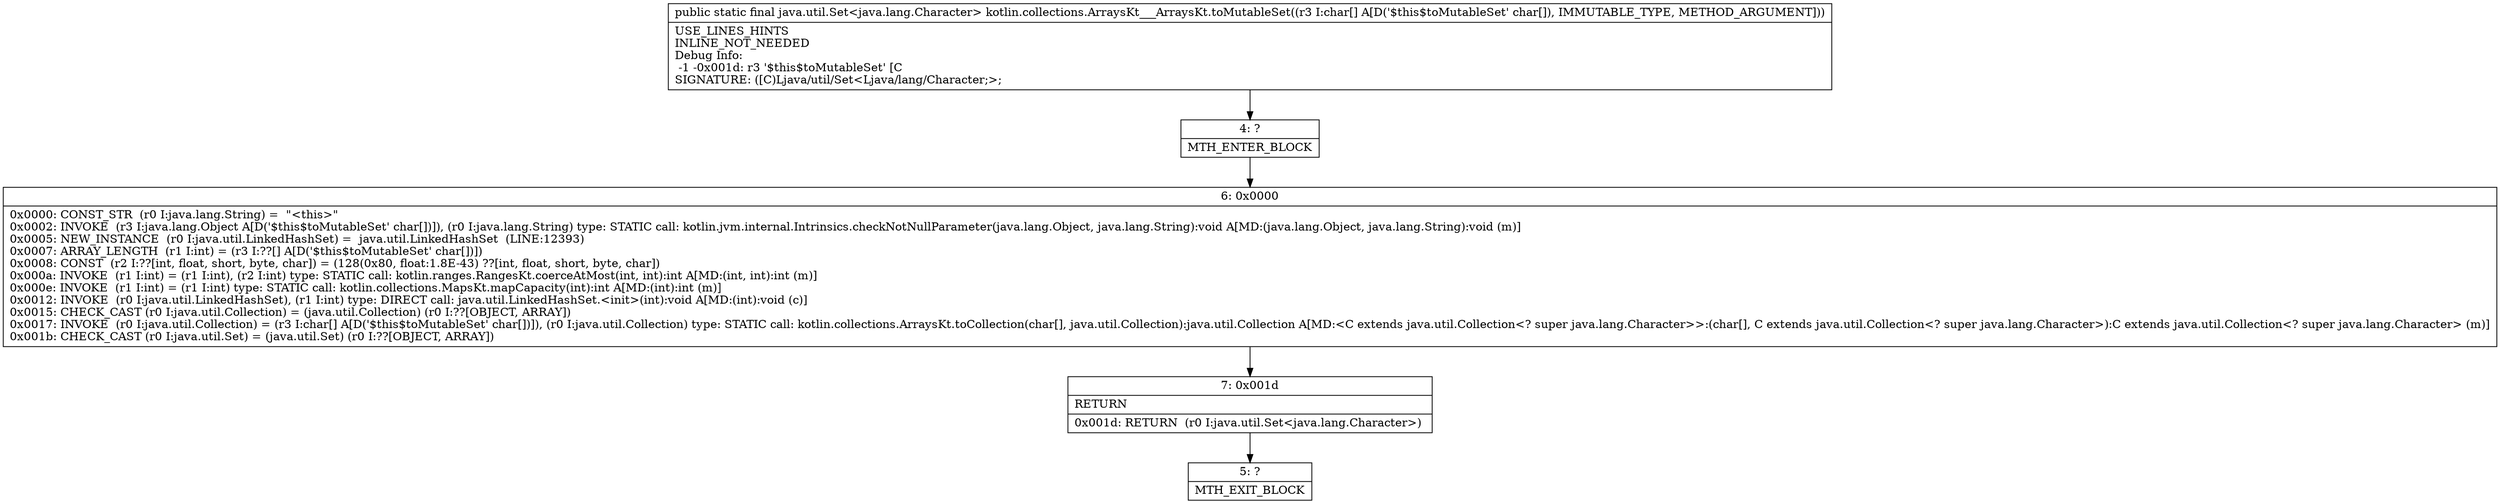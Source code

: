 digraph "CFG forkotlin.collections.ArraysKt___ArraysKt.toMutableSet([C)Ljava\/util\/Set;" {
Node_4 [shape=record,label="{4\:\ ?|MTH_ENTER_BLOCK\l}"];
Node_6 [shape=record,label="{6\:\ 0x0000|0x0000: CONST_STR  (r0 I:java.lang.String) =  \"\<this\>\" \l0x0002: INVOKE  (r3 I:java.lang.Object A[D('$this$toMutableSet' char[])]), (r0 I:java.lang.String) type: STATIC call: kotlin.jvm.internal.Intrinsics.checkNotNullParameter(java.lang.Object, java.lang.String):void A[MD:(java.lang.Object, java.lang.String):void (m)]\l0x0005: NEW_INSTANCE  (r0 I:java.util.LinkedHashSet) =  java.util.LinkedHashSet  (LINE:12393)\l0x0007: ARRAY_LENGTH  (r1 I:int) = (r3 I:??[] A[D('$this$toMutableSet' char[])]) \l0x0008: CONST  (r2 I:??[int, float, short, byte, char]) = (128(0x80, float:1.8E\-43) ??[int, float, short, byte, char]) \l0x000a: INVOKE  (r1 I:int) = (r1 I:int), (r2 I:int) type: STATIC call: kotlin.ranges.RangesKt.coerceAtMost(int, int):int A[MD:(int, int):int (m)]\l0x000e: INVOKE  (r1 I:int) = (r1 I:int) type: STATIC call: kotlin.collections.MapsKt.mapCapacity(int):int A[MD:(int):int (m)]\l0x0012: INVOKE  (r0 I:java.util.LinkedHashSet), (r1 I:int) type: DIRECT call: java.util.LinkedHashSet.\<init\>(int):void A[MD:(int):void (c)]\l0x0015: CHECK_CAST (r0 I:java.util.Collection) = (java.util.Collection) (r0 I:??[OBJECT, ARRAY]) \l0x0017: INVOKE  (r0 I:java.util.Collection) = (r3 I:char[] A[D('$this$toMutableSet' char[])]), (r0 I:java.util.Collection) type: STATIC call: kotlin.collections.ArraysKt.toCollection(char[], java.util.Collection):java.util.Collection A[MD:\<C extends java.util.Collection\<? super java.lang.Character\>\>:(char[], C extends java.util.Collection\<? super java.lang.Character\>):C extends java.util.Collection\<? super java.lang.Character\> (m)]\l0x001b: CHECK_CAST (r0 I:java.util.Set) = (java.util.Set) (r0 I:??[OBJECT, ARRAY]) \l}"];
Node_7 [shape=record,label="{7\:\ 0x001d|RETURN\l|0x001d: RETURN  (r0 I:java.util.Set\<java.lang.Character\>) \l}"];
Node_5 [shape=record,label="{5\:\ ?|MTH_EXIT_BLOCK\l}"];
MethodNode[shape=record,label="{public static final java.util.Set\<java.lang.Character\> kotlin.collections.ArraysKt___ArraysKt.toMutableSet((r3 I:char[] A[D('$this$toMutableSet' char[]), IMMUTABLE_TYPE, METHOD_ARGUMENT]))  | USE_LINES_HINTS\lINLINE_NOT_NEEDED\lDebug Info:\l  \-1 \-0x001d: r3 '$this$toMutableSet' [C\lSIGNATURE: ([C)Ljava\/util\/Set\<Ljava\/lang\/Character;\>;\l}"];
MethodNode -> Node_4;Node_4 -> Node_6;
Node_6 -> Node_7;
Node_7 -> Node_5;
}

